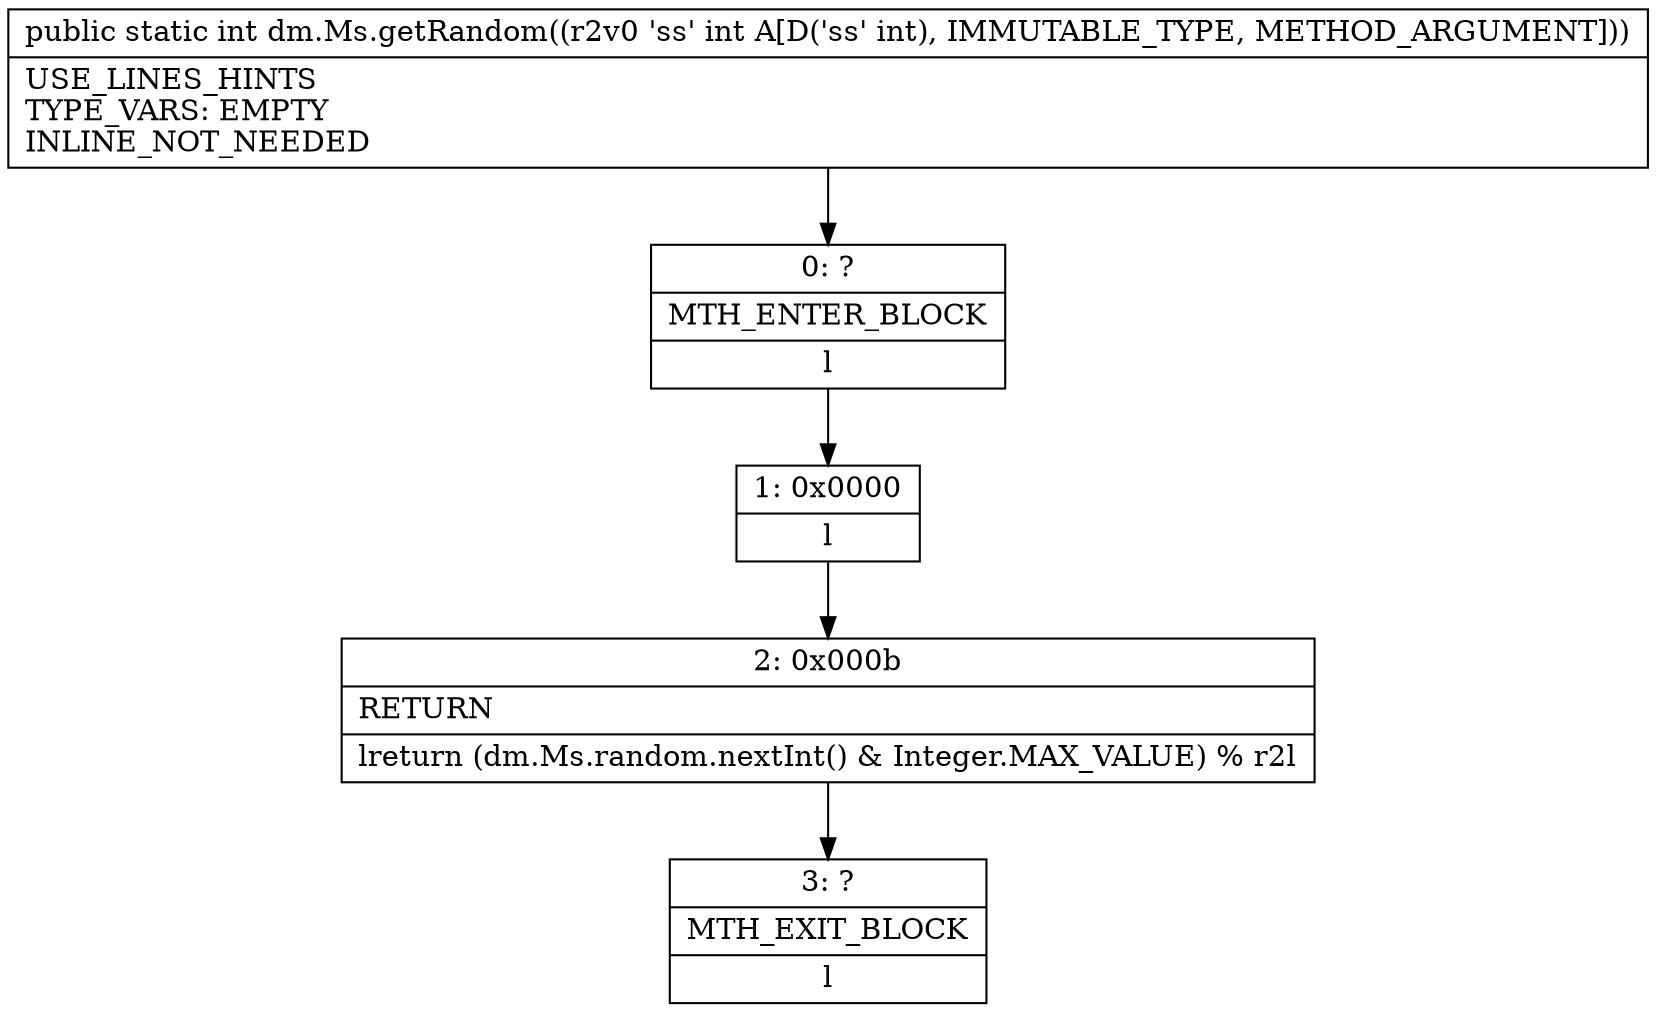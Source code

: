digraph "CFG fordm.Ms.getRandom(I)I" {
Node_0 [shape=record,label="{0\:\ ?|MTH_ENTER_BLOCK\l|l}"];
Node_1 [shape=record,label="{1\:\ 0x0000|l}"];
Node_2 [shape=record,label="{2\:\ 0x000b|RETURN\l|lreturn (dm.Ms.random.nextInt() & Integer.MAX_VALUE) % r2l}"];
Node_3 [shape=record,label="{3\:\ ?|MTH_EXIT_BLOCK\l|l}"];
MethodNode[shape=record,label="{public static int dm.Ms.getRandom((r2v0 'ss' int A[D('ss' int), IMMUTABLE_TYPE, METHOD_ARGUMENT]))  | USE_LINES_HINTS\lTYPE_VARS: EMPTY\lINLINE_NOT_NEEDED\l}"];
MethodNode -> Node_0;
Node_0 -> Node_1;
Node_1 -> Node_2;
Node_2 -> Node_3;
}

